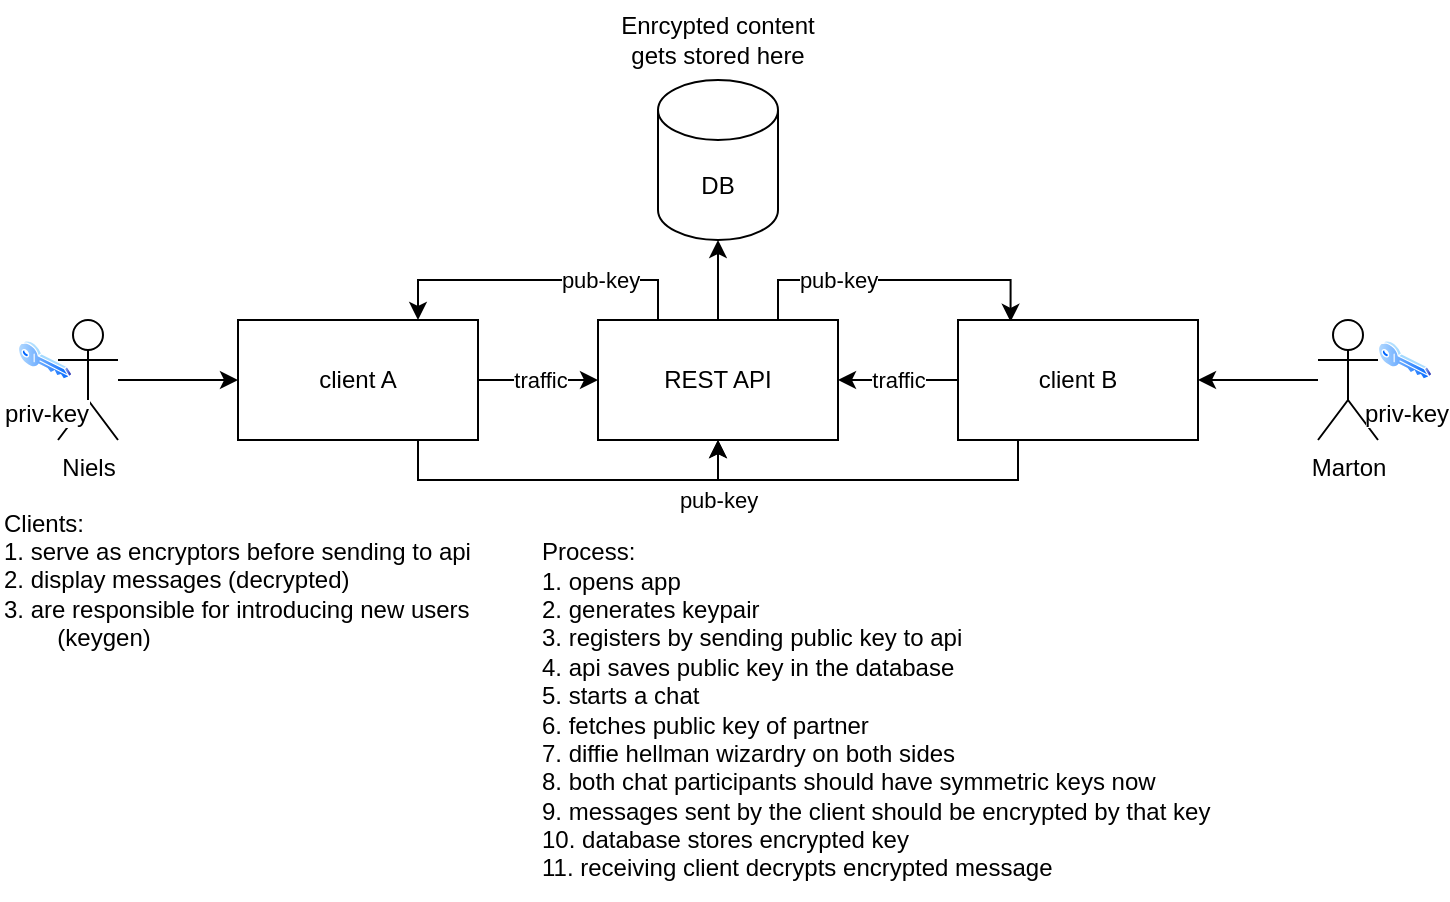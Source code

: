 <mxfile>
    <diagram name="Architecture" id="CFF846V32pWp8abgikh7">
        <mxGraphModel dx="904" dy="634" grid="1" gridSize="10" guides="1" tooltips="1" connect="1" arrows="1" fold="1" page="1" pageScale="1" pageWidth="827" pageHeight="1169" math="0" shadow="0">
            <root>
                <mxCell id="0"/>
                <mxCell id="1" parent="0"/>
                <mxCell id="f-vD_DI7PIjXv1ZF155u-5" style="edgeStyle=orthogonalEdgeStyle;rounded=0;orthogonalLoop=1;jettySize=auto;html=1;" parent="1" source="f-vD_DI7PIjXv1ZF155u-1" target="f-vD_DI7PIjXv1ZF155u-2" edge="1">
                    <mxGeometry relative="1" as="geometry"/>
                </mxCell>
                <mxCell id="f-vD_DI7PIjXv1ZF155u-27" value="traffic" style="edgeLabel;html=1;align=center;verticalAlign=middle;resizable=0;points=[];" parent="f-vD_DI7PIjXv1ZF155u-5" vertex="1" connectable="0">
                    <mxGeometry x="-0.252" y="-1" relative="1" as="geometry">
                        <mxPoint x="8" y="-1" as="offset"/>
                    </mxGeometry>
                </mxCell>
                <mxCell id="f-vD_DI7PIjXv1ZF155u-22" style="edgeStyle=orthogonalEdgeStyle;rounded=0;orthogonalLoop=1;jettySize=auto;html=1;exitX=0.75;exitY=1;exitDx=0;exitDy=0;entryX=0.5;entryY=1;entryDx=0;entryDy=0;" parent="1" source="f-vD_DI7PIjXv1ZF155u-1" target="f-vD_DI7PIjXv1ZF155u-2" edge="1">
                    <mxGeometry relative="1" as="geometry"/>
                </mxCell>
                <mxCell id="f-vD_DI7PIjXv1ZF155u-24" value="pub-key" style="edgeLabel;html=1;align=center;verticalAlign=middle;resizable=0;points=[];" parent="f-vD_DI7PIjXv1ZF155u-22" vertex="1" connectable="0">
                    <mxGeometry x="-0.474" y="2" relative="1" as="geometry">
                        <mxPoint x="120" y="12" as="offset"/>
                    </mxGeometry>
                </mxCell>
                <mxCell id="f-vD_DI7PIjXv1ZF155u-1" value="client A" style="rounded=0;whiteSpace=wrap;html=1;" parent="1" vertex="1">
                    <mxGeometry x="120" y="270" width="120" height="60" as="geometry"/>
                </mxCell>
                <mxCell id="f-vD_DI7PIjXv1ZF155u-9" style="edgeStyle=orthogonalEdgeStyle;rounded=0;orthogonalLoop=1;jettySize=auto;html=1;entryX=0.5;entryY=1;entryDx=0;entryDy=0;entryPerimeter=0;" parent="1" source="f-vD_DI7PIjXv1ZF155u-2" target="f-vD_DI7PIjXv1ZF155u-7" edge="1">
                    <mxGeometry relative="1" as="geometry"/>
                </mxCell>
                <mxCell id="f-vD_DI7PIjXv1ZF155u-29" style="edgeStyle=orthogonalEdgeStyle;rounded=0;orthogonalLoop=1;jettySize=auto;html=1;exitX=0.75;exitY=0;exitDx=0;exitDy=0;entryX=0.219;entryY=0.015;entryDx=0;entryDy=0;entryPerimeter=0;" parent="1" source="f-vD_DI7PIjXv1ZF155u-2" target="f-vD_DI7PIjXv1ZF155u-8" edge="1">
                    <mxGeometry relative="1" as="geometry"/>
                </mxCell>
                <mxCell id="f-vD_DI7PIjXv1ZF155u-32" value="pub-key" style="edgeLabel;html=1;align=center;verticalAlign=middle;resizable=0;points=[];" parent="f-vD_DI7PIjXv1ZF155u-29" vertex="1" connectable="0">
                    <mxGeometry x="-0.501" relative="1" as="geometry">
                        <mxPoint x="11" as="offset"/>
                    </mxGeometry>
                </mxCell>
                <mxCell id="f-vD_DI7PIjXv1ZF155u-30" style="edgeStyle=orthogonalEdgeStyle;rounded=0;orthogonalLoop=1;jettySize=auto;html=1;exitX=0.25;exitY=0;exitDx=0;exitDy=0;entryX=0.75;entryY=0;entryDx=0;entryDy=0;" parent="1" source="f-vD_DI7PIjXv1ZF155u-2" target="f-vD_DI7PIjXv1ZF155u-1" edge="1">
                    <mxGeometry relative="1" as="geometry"/>
                </mxCell>
                <mxCell id="f-vD_DI7PIjXv1ZF155u-31" value="pub-key" style="edgeLabel;html=1;align=center;verticalAlign=middle;resizable=0;points=[];" parent="f-vD_DI7PIjXv1ZF155u-30" vertex="1" connectable="0">
                    <mxGeometry x="0.206" y="-2" relative="1" as="geometry">
                        <mxPoint x="47" y="2" as="offset"/>
                    </mxGeometry>
                </mxCell>
                <mxCell id="f-vD_DI7PIjXv1ZF155u-2" value="REST API" style="rounded=0;whiteSpace=wrap;html=1;" parent="1" vertex="1">
                    <mxGeometry x="300" y="270" width="120" height="60" as="geometry"/>
                </mxCell>
                <mxCell id="f-vD_DI7PIjXv1ZF155u-4" style="edgeStyle=orthogonalEdgeStyle;rounded=0;orthogonalLoop=1;jettySize=auto;html=1;" parent="1" source="f-vD_DI7PIjXv1ZF155u-3" target="f-vD_DI7PIjXv1ZF155u-1" edge="1">
                    <mxGeometry relative="1" as="geometry"/>
                </mxCell>
                <mxCell id="f-vD_DI7PIjXv1ZF155u-3" value="Niels" style="shape=umlActor;verticalLabelPosition=bottom;verticalAlign=top;html=1;outlineConnect=0;" parent="1" vertex="1">
                    <mxGeometry x="30" y="270" width="30" height="60" as="geometry"/>
                </mxCell>
                <mxCell id="f-vD_DI7PIjXv1ZF155u-13" style="edgeStyle=orthogonalEdgeStyle;rounded=0;orthogonalLoop=1;jettySize=auto;html=1;entryX=1;entryY=0.5;entryDx=0;entryDy=0;" parent="1" source="f-vD_DI7PIjXv1ZF155u-6" target="f-vD_DI7PIjXv1ZF155u-8" edge="1">
                    <mxGeometry relative="1" as="geometry"/>
                </mxCell>
                <mxCell id="f-vD_DI7PIjXv1ZF155u-6" value="Marton" style="shape=umlActor;verticalLabelPosition=bottom;verticalAlign=top;html=1;outlineConnect=0;" parent="1" vertex="1">
                    <mxGeometry x="660" y="270" width="30" height="60" as="geometry"/>
                </mxCell>
                <mxCell id="f-vD_DI7PIjXv1ZF155u-7" value="DB" style="shape=cylinder3;whiteSpace=wrap;html=1;boundedLbl=1;backgroundOutline=1;size=15;" parent="1" vertex="1">
                    <mxGeometry x="330" y="150" width="60" height="80" as="geometry"/>
                </mxCell>
                <mxCell id="f-vD_DI7PIjXv1ZF155u-16" style="edgeStyle=orthogonalEdgeStyle;rounded=0;orthogonalLoop=1;jettySize=auto;html=1;" parent="1" source="f-vD_DI7PIjXv1ZF155u-8" target="f-vD_DI7PIjXv1ZF155u-2" edge="1">
                    <mxGeometry relative="1" as="geometry"/>
                </mxCell>
                <mxCell id="f-vD_DI7PIjXv1ZF155u-28" value="traffic" style="edgeLabel;html=1;align=center;verticalAlign=middle;resizable=0;points=[];" parent="f-vD_DI7PIjXv1ZF155u-16" vertex="1" connectable="0">
                    <mxGeometry x="-0.389" relative="1" as="geometry">
                        <mxPoint x="-12" as="offset"/>
                    </mxGeometry>
                </mxCell>
                <mxCell id="f-vD_DI7PIjXv1ZF155u-25" style="edgeStyle=orthogonalEdgeStyle;rounded=0;orthogonalLoop=1;jettySize=auto;html=1;exitX=0.25;exitY=1;exitDx=0;exitDy=0;entryX=0.5;entryY=1;entryDx=0;entryDy=0;" parent="1" source="f-vD_DI7PIjXv1ZF155u-8" target="f-vD_DI7PIjXv1ZF155u-2" edge="1">
                    <mxGeometry relative="1" as="geometry"/>
                </mxCell>
                <mxCell id="f-vD_DI7PIjXv1ZF155u-8" value="client B" style="rounded=0;whiteSpace=wrap;html=1;" parent="1" vertex="1">
                    <mxGeometry x="480" y="270" width="120" height="60" as="geometry"/>
                </mxCell>
                <mxCell id="f-vD_DI7PIjXv1ZF155u-33" value="priv-key" style="aspect=fixed;perimeter=ellipsePerimeter;html=1;align=center;shadow=0;dashed=0;spacingTop=3;image;image=img/lib/active_directory/key.svg;" parent="1" vertex="1">
                    <mxGeometry x="690" y="280" width="27.02" height="20" as="geometry"/>
                </mxCell>
                <mxCell id="f-vD_DI7PIjXv1ZF155u-34" value="priv-key" style="aspect=fixed;perimeter=ellipsePerimeter;html=1;align=center;shadow=0;dashed=0;spacingTop=3;image;image=img/lib/active_directory/key.svg;" parent="1" vertex="1">
                    <mxGeometry x="10" y="280" width="27.03" height="20" as="geometry"/>
                </mxCell>
                <mxCell id="f-vD_DI7PIjXv1ZF155u-35" value="Enrcypted content gets stored here" style="text;html=1;strokeColor=none;fillColor=none;align=center;verticalAlign=middle;whiteSpace=wrap;rounded=0;" parent="1" vertex="1">
                    <mxGeometry x="310" y="110" width="100" height="40" as="geometry"/>
                </mxCell>
                <mxCell id="f-vD_DI7PIjXv1ZF155u-36" value="Clients:&lt;br&gt;1. serve as encryptors before sending to api&lt;br&gt;&lt;div style=&quot;&quot;&gt;&lt;span style=&quot;background-color: initial;&quot;&gt;2. display messages (decrypted)&lt;/span&gt;&lt;/div&gt;&lt;div style=&quot;&quot;&gt;&lt;span style=&quot;background-color: initial;&quot;&gt;3. are responsible for introducing new users&lt;/span&gt;&lt;/div&gt;&lt;div style=&quot;&quot;&gt;&lt;span style=&quot;background-color: initial;&quot;&gt;&lt;span style=&quot;white-space: pre;&quot;&gt;&#9;&lt;/span&gt;(keygen)&lt;br&gt;&lt;/span&gt;&lt;/div&gt;" style="text;html=1;align=left;verticalAlign=middle;resizable=0;points=[];autosize=1;strokeColor=none;fillColor=none;" parent="1" vertex="1">
                    <mxGeometry x="1" y="355" width="260" height="90" as="geometry"/>
                </mxCell>
                <mxCell id="f-vD_DI7PIjXv1ZF155u-37" value="Process:&lt;br&gt;1. opens app&lt;br&gt;2. generates keypair&lt;br&gt;3. registers by sending public key to api&lt;br&gt;4. api saves public key in the database&lt;br&gt;5. starts a chat&lt;br&gt;6. fetches public key of partner&lt;br&gt;7. diffie hellman wizardry on both sides&lt;br&gt;8. both chat participants should have symmetric keys now&lt;br&gt;9. messages sent by the client should be encrypted by that key&lt;br&gt;10. database stores encrypted key&lt;br&gt;11. receiving client decrypts encrypted message" style="text;html=1;align=left;verticalAlign=middle;resizable=0;points=[];autosize=1;strokeColor=none;fillColor=none;" parent="1" vertex="1">
                    <mxGeometry x="270" y="370" width="360" height="190" as="geometry"/>
                </mxCell>
            </root>
        </mxGraphModel>
    </diagram>
    <diagram id="0QYccwgWY2XjuEcnsxuh" name="Class Architecture">
        <mxGraphModel dx="1130" dy="793" grid="1" gridSize="10" guides="1" tooltips="1" connect="1" arrows="1" fold="1" page="1" pageScale="1" pageWidth="850" pageHeight="1100" math="0" shadow="0">
            <root>
                <mxCell id="0"/>
                <mxCell id="1" parent="0"/>
                <mxCell id="4Wpw72J3rdFNvXn8lgcY-7" style="edgeStyle=none;html=1;exitX=0.5;exitY=0;exitDx=0;exitDy=0;entryX=0;entryY=0.5;entryDx=0;entryDy=0;dashed=1;" edge="1" parent="1" source="4Wpw72J3rdFNvXn8lgcY-1" target="4Wpw72J3rdFNvXn8lgcY-5">
                    <mxGeometry relative="1" as="geometry">
                        <Array as="points">
                            <mxPoint x="150" y="100"/>
                        </Array>
                    </mxGeometry>
                </mxCell>
                <mxCell id="4Wpw72J3rdFNvXn8lgcY-1" value="KeygenService" style="swimlane;fontStyle=0;childLayout=stackLayout;horizontal=1;startSize=26;fillColor=none;horizontalStack=0;resizeParent=1;resizeParentMax=0;resizeLast=0;collapsible=1;marginBottom=0;" vertex="1" parent="1">
                    <mxGeometry x="80" y="120" width="140" height="52" as="geometry"/>
                </mxCell>
                <mxCell id="4Wpw72J3rdFNvXn8lgcY-2" value="+ generateKeypair" style="text;strokeColor=none;fillColor=none;align=left;verticalAlign=top;spacingLeft=4;spacingRight=4;overflow=hidden;rotatable=0;points=[[0,0.5],[1,0.5]];portConstraint=eastwest;" vertex="1" parent="4Wpw72J3rdFNvXn8lgcY-1">
                    <mxGeometry y="26" width="140" height="26" as="geometry"/>
                </mxCell>
                <mxCell id="4Wpw72J3rdFNvXn8lgcY-5" value="«interface»&lt;br&gt;&lt;b&gt;IKeygenService&lt;/b&gt;" style="html=1;" vertex="1" parent="1">
                    <mxGeometry x="290" y="80" width="110" height="40" as="geometry"/>
                </mxCell>
                <mxCell id="4Wpw72J3rdFNvXn8lgcY-15" style="edgeStyle=none;html=1;entryX=0;entryY=0.5;entryDx=0;entryDy=0;dashed=1;" edge="1" parent="1" source="4Wpw72J3rdFNvXn8lgcY-8" target="4Wpw72J3rdFNvXn8lgcY-12">
                    <mxGeometry relative="1" as="geometry">
                        <Array as="points">
                            <mxPoint x="240" y="192"/>
                        </Array>
                    </mxGeometry>
                </mxCell>
                <mxCell id="4Wpw72J3rdFNvXn8lgcY-8" value="DiffieHellmanService" style="swimlane;fontStyle=0;childLayout=stackLayout;horizontal=1;startSize=26;fillColor=none;horizontalStack=0;resizeParent=1;resizeParentMax=0;resizeLast=0;collapsible=1;marginBottom=0;" vertex="1" parent="1">
                    <mxGeometry x="80" y="230" width="320" height="78" as="geometry"/>
                </mxCell>
                <mxCell id="4Wpw72J3rdFNvXn8lgcY-9" value="+ constructor(publickeyA, privatekeyA, publickeyB)" style="text;strokeColor=none;fillColor=none;align=left;verticalAlign=top;spacingLeft=4;spacingRight=4;overflow=hidden;rotatable=0;points=[[0,0.5],[1,0.5]];portConstraint=eastwest;" vertex="1" parent="4Wpw72J3rdFNvXn8lgcY-8">
                    <mxGeometry y="26" width="320" height="26" as="geometry"/>
                </mxCell>
                <mxCell id="4Wpw72J3rdFNvXn8lgcY-10" value="+ calculateSymmetricKey" style="text;strokeColor=none;fillColor=none;align=left;verticalAlign=top;spacingLeft=4;spacingRight=4;overflow=hidden;rotatable=0;points=[[0,0.5],[1,0.5]];portConstraint=eastwest;" vertex="1" parent="4Wpw72J3rdFNvXn8lgcY-8">
                    <mxGeometry y="52" width="320" height="26" as="geometry"/>
                </mxCell>
                <mxCell id="4Wpw72J3rdFNvXn8lgcY-12" value="«interface»&lt;br&gt;&lt;b&gt;IDiffieHellmanService&lt;/b&gt;" style="html=1;" vertex="1" parent="1">
                    <mxGeometry x="348" y="172" width="155" height="40" as="geometry"/>
                </mxCell>
                <mxCell id="4Wpw72J3rdFNvXn8lgcY-19" style="edgeStyle=none;html=1;entryX=0;entryY=0.5;entryDx=0;entryDy=0;dashed=1;" edge="1" parent="1" source="4Wpw72J3rdFNvXn8lgcY-20" target="4Wpw72J3rdFNvXn8lgcY-23">
                    <mxGeometry relative="1" as="geometry">
                        <Array as="points">
                            <mxPoint x="215" y="360"/>
                        </Array>
                    </mxGeometry>
                </mxCell>
                <mxCell id="4Wpw72J3rdFNvXn8lgcY-20" value="CryptographyService" style="swimlane;fontStyle=0;childLayout=stackLayout;horizontal=1;startSize=26;fillColor=none;horizontalStack=0;resizeParent=1;resizeParentMax=0;resizeLast=0;collapsible=1;marginBottom=0;" vertex="1" parent="1">
                    <mxGeometry x="80" y="398" width="270" height="104" as="geometry"/>
                </mxCell>
                <mxCell id="4Wpw72J3rdFNvXn8lgcY-21" value="+ constructor(symmetricKey)" style="text;strokeColor=none;fillColor=none;align=left;verticalAlign=top;spacingLeft=4;spacingRight=4;overflow=hidden;rotatable=0;points=[[0,0.5],[1,0.5]];portConstraint=eastwest;" vertex="1" parent="4Wpw72J3rdFNvXn8lgcY-20">
                    <mxGeometry y="26" width="270" height="26" as="geometry"/>
                </mxCell>
                <mxCell id="4Wpw72J3rdFNvXn8lgcY-22" value="+ encryptMessage(message)" style="text;strokeColor=none;fillColor=none;align=left;verticalAlign=top;spacingLeft=4;spacingRight=4;overflow=hidden;rotatable=0;points=[[0,0.5],[1,0.5]];portConstraint=eastwest;" vertex="1" parent="4Wpw72J3rdFNvXn8lgcY-20">
                    <mxGeometry y="52" width="270" height="26" as="geometry"/>
                </mxCell>
                <mxCell id="4Wpw72J3rdFNvXn8lgcY-25" value="+ decryptMessage(message)" style="text;strokeColor=none;fillColor=none;align=left;verticalAlign=top;spacingLeft=4;spacingRight=4;overflow=hidden;rotatable=0;points=[[0,0.5],[1,0.5]];portConstraint=eastwest;" vertex="1" parent="4Wpw72J3rdFNvXn8lgcY-20">
                    <mxGeometry y="78" width="270" height="26" as="geometry"/>
                </mxCell>
                <mxCell id="4Wpw72J3rdFNvXn8lgcY-23" value="«interface»&lt;br&gt;&lt;b&gt;ICryptographyService&lt;/b&gt;" style="html=1;" vertex="1" parent="1">
                    <mxGeometry x="315" y="340" width="175" height="40" as="geometry"/>
                </mxCell>
                <mxCell id="4Wpw72J3rdFNvXn8lgcY-26" style="edgeStyle=none;html=1;entryX=0;entryY=0.5;entryDx=0;entryDy=0;dashed=1;" edge="1" parent="1" source="4Wpw72J3rdFNvXn8lgcY-27" target="4Wpw72J3rdFNvXn8lgcY-31">
                    <mxGeometry relative="1" as="geometry">
                        <Array as="points">
                            <mxPoint x="215" y="550"/>
                        </Array>
                    </mxGeometry>
                </mxCell>
                <mxCell id="4Wpw72J3rdFNvXn8lgcY-27" value="APIService" style="swimlane;fontStyle=0;childLayout=stackLayout;horizontal=1;startSize=26;fillColor=none;horizontalStack=0;resizeParent=1;resizeParentMax=0;resizeLast=0;collapsible=1;marginBottom=0;" vertex="1" parent="1">
                    <mxGeometry x="80" y="588" width="270" height="104" as="geometry"/>
                </mxCell>
                <mxCell id="4Wpw72J3rdFNvXn8lgcY-28" value="+ constructor(APIKey)" style="text;strokeColor=none;fillColor=none;align=left;verticalAlign=top;spacingLeft=4;spacingRight=4;overflow=hidden;rotatable=0;points=[[0,0.5],[1,0.5]];portConstraint=eastwest;" vertex="1" parent="4Wpw72J3rdFNvXn8lgcY-27">
                    <mxGeometry y="26" width="270" height="26" as="geometry"/>
                </mxCell>
                <mxCell id="4Wpw72J3rdFNvXn8lgcY-29" value="+ register" style="text;strokeColor=none;fillColor=none;align=left;verticalAlign=top;spacingLeft=4;spacingRight=4;overflow=hidden;rotatable=0;points=[[0,0.5],[1,0.5]];portConstraint=eastwest;" vertex="1" parent="4Wpw72J3rdFNvXn8lgcY-27">
                    <mxGeometry y="52" width="270" height="26" as="geometry"/>
                </mxCell>
                <mxCell id="4Wpw72J3rdFNvXn8lgcY-32" value="+ sendMessage(message)" style="text;strokeColor=none;fillColor=none;align=left;verticalAlign=top;spacingLeft=4;spacingRight=4;overflow=hidden;rotatable=0;points=[[0,0.5],[1,0.5]];portConstraint=eastwest;" vertex="1" parent="4Wpw72J3rdFNvXn8lgcY-27">
                    <mxGeometry y="78" width="270" height="26" as="geometry"/>
                </mxCell>
                <mxCell id="4Wpw72J3rdFNvXn8lgcY-31" value="«interface»&lt;br&gt;&lt;b&gt;IAPIService&lt;/b&gt;" style="html=1;" vertex="1" parent="1">
                    <mxGeometry x="315" y="530" width="175" height="40" as="geometry"/>
                </mxCell>
            </root>
        </mxGraphModel>
    </diagram>
</mxfile>